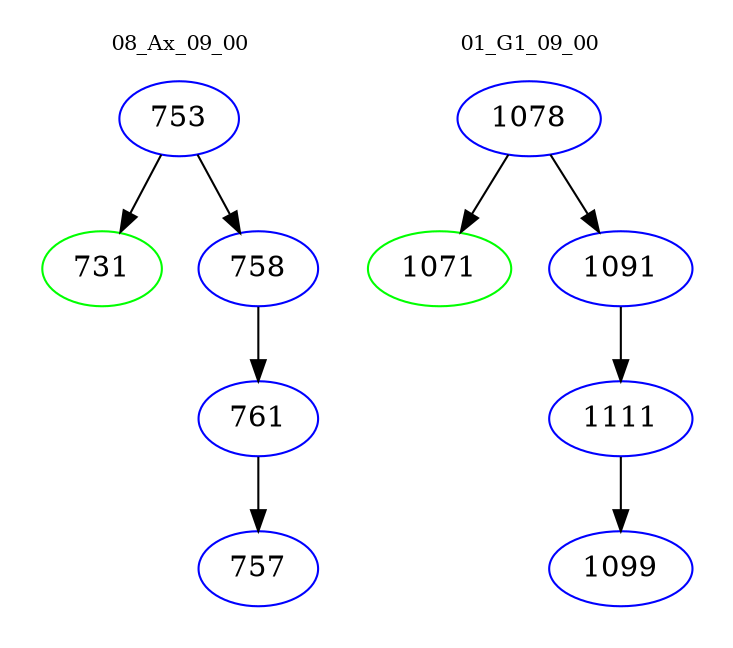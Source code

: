 digraph{
subgraph cluster_0 {
color = white
label = "08_Ax_09_00";
fontsize=10;
T0_753 [label="753", color="blue"]
T0_753 -> T0_731 [color="black"]
T0_731 [label="731", color="green"]
T0_753 -> T0_758 [color="black"]
T0_758 [label="758", color="blue"]
T0_758 -> T0_761 [color="black"]
T0_761 [label="761", color="blue"]
T0_761 -> T0_757 [color="black"]
T0_757 [label="757", color="blue"]
}
subgraph cluster_1 {
color = white
label = "01_G1_09_00";
fontsize=10;
T1_1078 [label="1078", color="blue"]
T1_1078 -> T1_1071 [color="black"]
T1_1071 [label="1071", color="green"]
T1_1078 -> T1_1091 [color="black"]
T1_1091 [label="1091", color="blue"]
T1_1091 -> T1_1111 [color="black"]
T1_1111 [label="1111", color="blue"]
T1_1111 -> T1_1099 [color="black"]
T1_1099 [label="1099", color="blue"]
}
}
